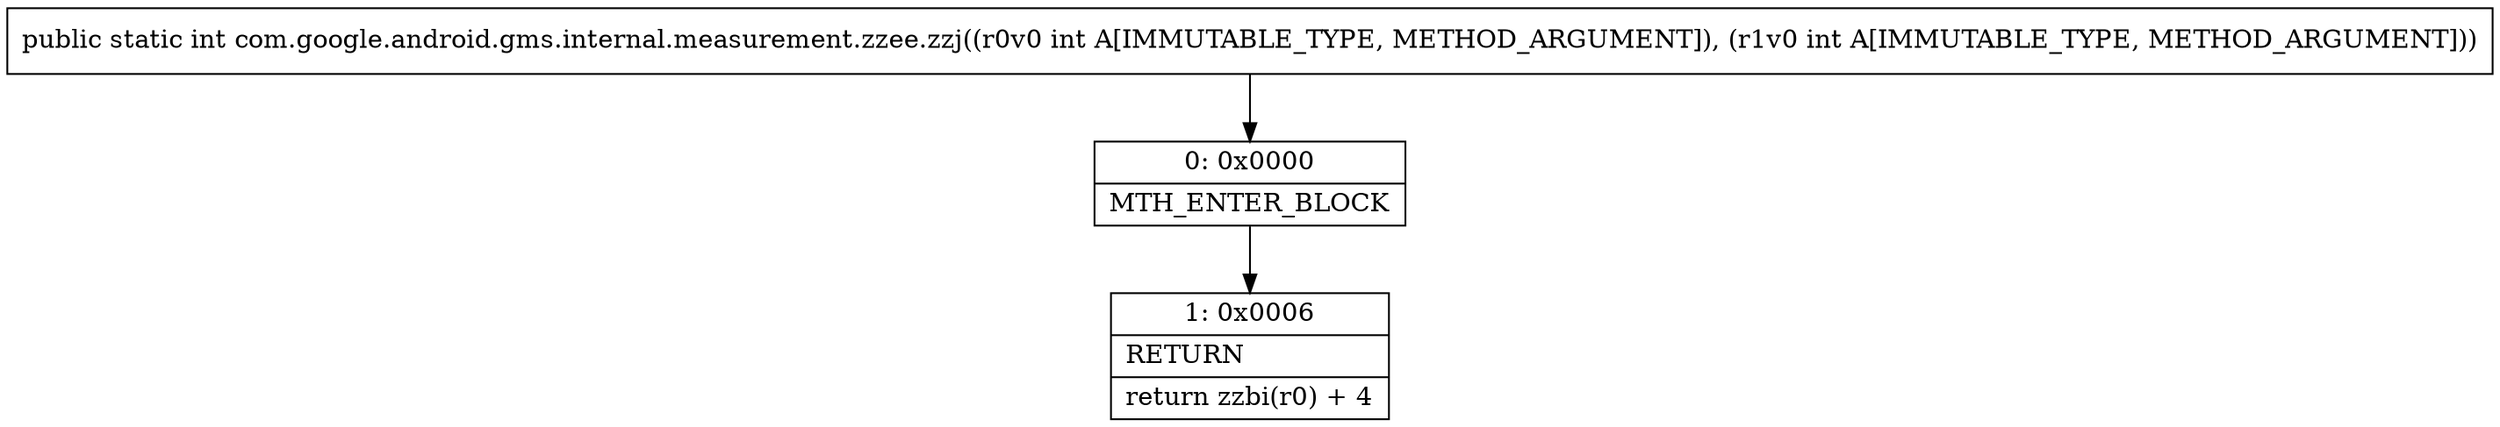 digraph "CFG forcom.google.android.gms.internal.measurement.zzee.zzj(II)I" {
Node_0 [shape=record,label="{0\:\ 0x0000|MTH_ENTER_BLOCK\l}"];
Node_1 [shape=record,label="{1\:\ 0x0006|RETURN\l|return zzbi(r0) + 4\l}"];
MethodNode[shape=record,label="{public static int com.google.android.gms.internal.measurement.zzee.zzj((r0v0 int A[IMMUTABLE_TYPE, METHOD_ARGUMENT]), (r1v0 int A[IMMUTABLE_TYPE, METHOD_ARGUMENT])) }"];
MethodNode -> Node_0;
Node_0 -> Node_1;
}

